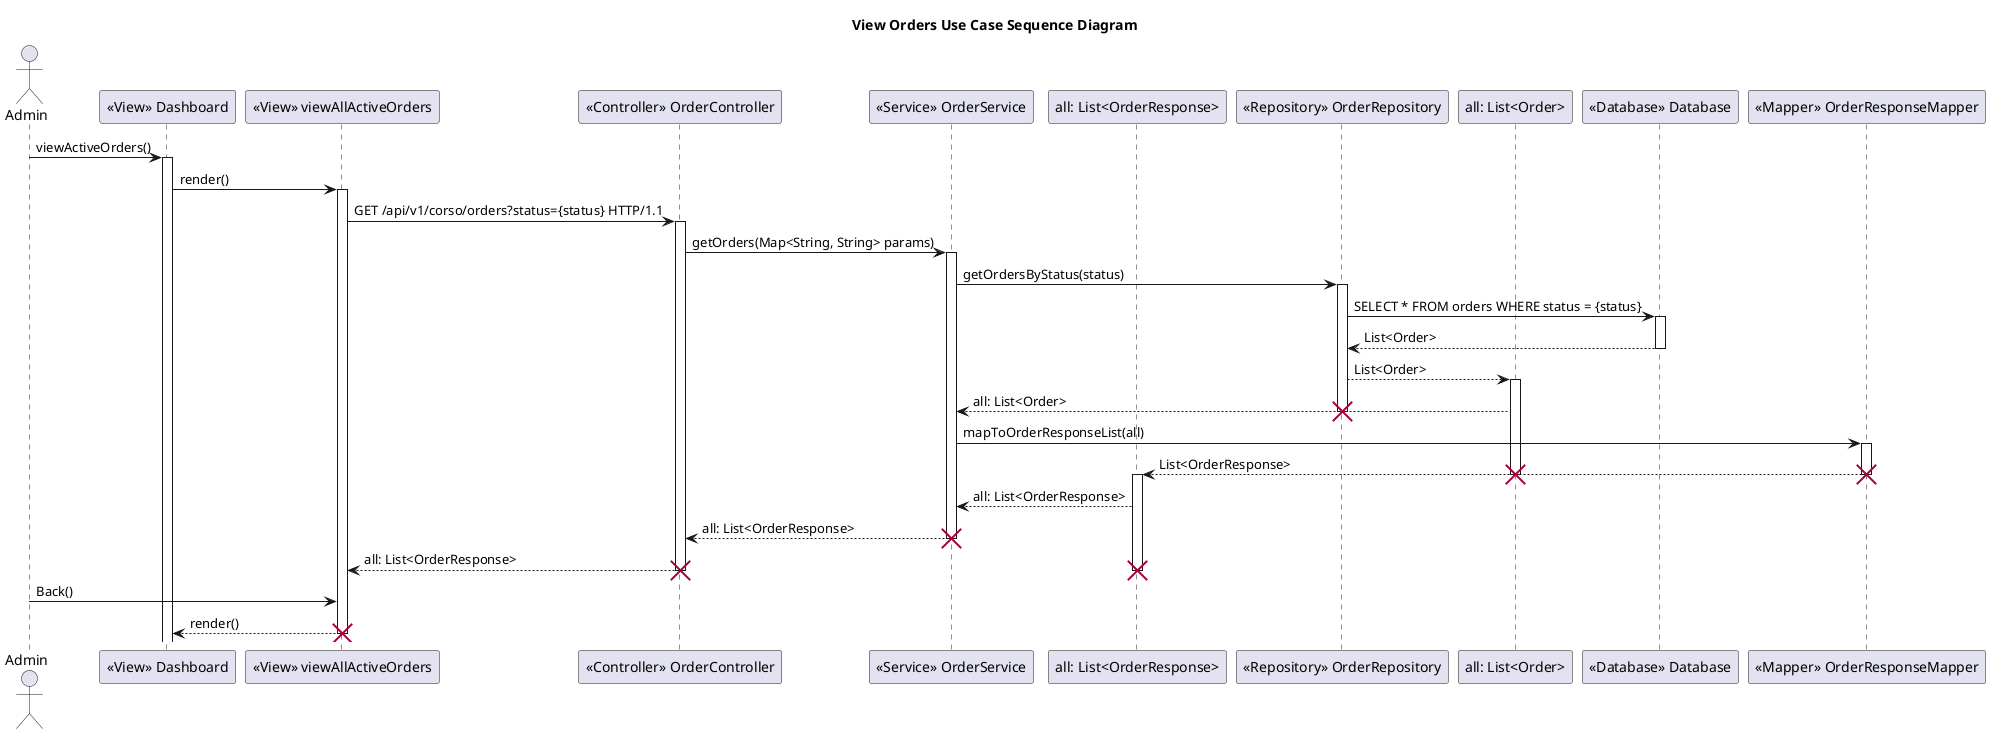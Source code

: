 @startuml

title View Orders Use Case Sequence Diagram

actor Admin

participant View as "<<View>> Dashboard"

participant viewAllActiveOrders as "<<View>> viewAllActiveOrders"

participant OrderController as "<<Controller>> OrderController"

participant OrderService as "<<Service>> OrderService"

participant allResponse as "all: List<OrderResponse>"

participant OrderRepository as "<<Repository>> OrderRepository"

participant allOrders as "all: List<Order>"

participant Database as "<<Database>> Database"

participant OrderResponseMapper as "<<Mapper>> OrderResponseMapper"

Admin -> View: viewActiveOrders()
activate View
View -> viewAllActiveOrders: render()
activate viewAllActiveOrders
viewAllActiveOrders -> OrderController: GET /api/v1/corso/orders?status={status} HTTP/1.1
activate OrderController
OrderController -> OrderService: getOrders(Map<String, String> params)

activate OrderService

OrderService -> OrderRepository: getOrdersByStatus(status)

activate OrderRepository

OrderRepository -> Database: SELECT * FROM orders WHERE status = {status}

activate Database

Database --> OrderRepository: List<Order>

deactivate Database

OrderRepository --> allOrders : List<Order>
activate allOrders
allOrders --> OrderService: all: List<Order>

destroy OrderRepository

OrderService -> OrderResponseMapper: mapToOrderResponseList(all)

activate OrderResponseMapper

OrderResponseMapper --> allResponse: List<OrderResponse>
destroy allOrders

activate allResponse

destroy OrderResponseMapper

allResponse --> OrderService : all: List<OrderResponse>

OrderService --> OrderController : all: List<OrderResponse>

destroy OrderService

OrderController --> viewAllActiveOrders : all: List<OrderResponse>

destroy allResponse
destroy OrderController

Admin -> viewAllActiveOrders: Back()

viewAllActiveOrders --> View: render()
destroy viewAllActiveOrders





@endpuml
